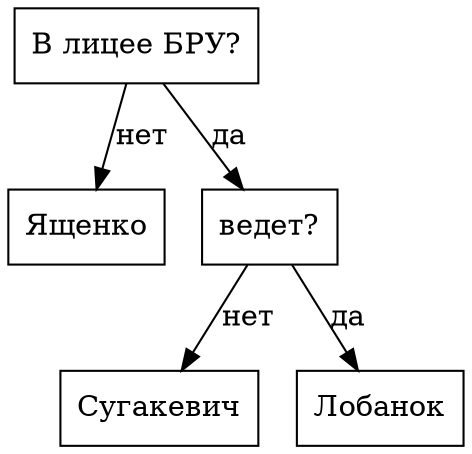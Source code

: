 digraph G{
rankdir=HR;
node0x55aeb8a8c2a0 [shape="rectangle", label = "В лицее БРУ?", rang = 0]
node0x55aeb8a8d690 [shape="rectangle", label = "Ященко", rang = 1]
node0x55aeb8a8d750 [shape="rectangle", label = "ведет?", rang = 1]
node0x55aeb8a8d810 [shape="rectangle", label = "Сугакевич", rang = 2]
node0x55aeb8a8d8d0 [shape="rectangle", label = "Лобанок", rang = 2]
node0x55aeb8a8c2a0 -> node0x55aeb8a8d690 [label = "нет"]
node0x55aeb8a8c2a0 -> node0x55aeb8a8d750 [label = "да"]
node0x55aeb8a8d750 -> node0x55aeb8a8d810 [label = "нет"]
node0x55aeb8a8d750 -> node0x55aeb8a8d8d0 [label = "да"]
}